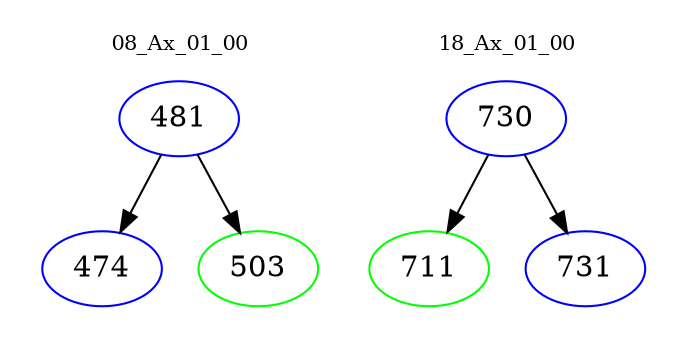 digraph{
subgraph cluster_0 {
color = white
label = "08_Ax_01_00";
fontsize=10;
T0_481 [label="481", color="blue"]
T0_481 -> T0_474 [color="black"]
T0_474 [label="474", color="blue"]
T0_481 -> T0_503 [color="black"]
T0_503 [label="503", color="green"]
}
subgraph cluster_1 {
color = white
label = "18_Ax_01_00";
fontsize=10;
T1_730 [label="730", color="blue"]
T1_730 -> T1_711 [color="black"]
T1_711 [label="711", color="green"]
T1_730 -> T1_731 [color="black"]
T1_731 [label="731", color="blue"]
}
}
